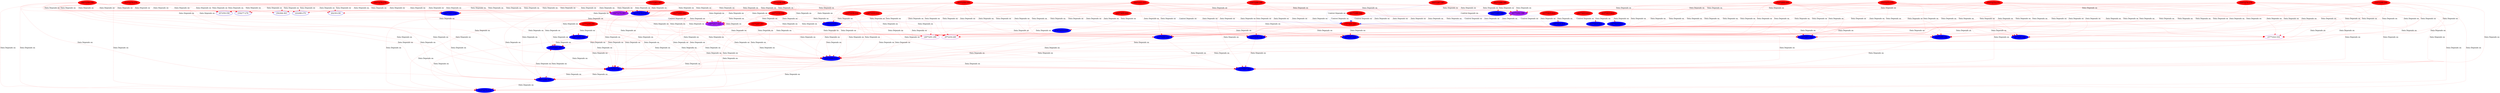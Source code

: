 digraph "" { 
18[ label="(18**)275-276",color=blue,style=filled];
54[ label="(54**)274-274",color=red,style=filled];
53[ label="(53**)274-274",color=red,style=filled];
21[ label="(21**)279-279",color=blue,style=filled];
23[ label="(23**)279-279",color=red,style=filled];
18[ label="(18**)275-276",color=blue,style=filled];
20[ label="(20**)276-276",color=red,style=filled];
10[ label="(10**)258-258",color=red,style=filled];
15[ label="(15**)260-262",color=blue,style=filled];
12[ label="(12**)260-260",color=red,style=filled];
15[ label="(15**)260-262",color=blue,style=filled];
15[ label="(15**)260-262",color=blue,style=filled];
33[ label="(33**)300-311",color=blue,style=filled];
33[ label="(33**)300-311",color=blue,style=filled];
33[ label="(33**)300-311",color=blue,style=filled];
33[ label="(33**)300-311",color=blue,style=filled];
33[ label="(33**)300-311",color=blue,style=filled];
33[ label="(33**)300-311",color=blue,style=filled];
33[ label="(33**)300-311",color=blue,style=filled];
44[ label="(44**)311-311",color=red,style=filled];
33[ label="(33**)300-311",color=blue,style=filled];
34[ label="(34**)317-322",color=purple,style=filled];
34[ label="(34**)317-322",color=purple,style=filled];
34[ label="(34**)317-322",color=purple,style=filled];
24[ label="(24**)288-288",color=red,style=filled];
25[ label="(25**)289-289",color=blue,style=filled];
27[ label="(27**)294-294",color=red,style=filled];
30[ label="(30**)294-294",color=blue,style=filled];
31[ label="(31**)297-297",color=red,style=filled];
33[ label="(33**)300-311",color=blue,style=filled];
33[ label="(33**)300-311",color=blue,style=filled];
33[ label="(33**)300-311",color=blue,style=filled];
33[ label="(33**)300-311",color=blue,style=filled];
43[ label="(43**)336-338",color=blue,style=filled];
43[ label="(43**)336-338",color=blue,style=filled];
43[ label="(43**)336-338",color=blue,style=filled];
40[ label="(40**)336-336",color=red,style=filled];
34[ label="(34**)317-322",color=purple,style=filled];
34[ label="(34**)317-322",color=purple,style=filled];
34[ label="(34**)317-322",color=purple,style=filled];
38[ label="(38**)333-333",color=red,style=filled];
55[ label="(55**)375-375",color=red,style=filled];
56[ label="(56**)379-383",color=purple,style=filled];
56[ label="(56**)379-383",color=purple,style=filled];
56[ label="(56**)379-383",color=purple,style=filled];
56[ label="(56**)379-383",color=purple,style=filled];
56[ label="(56**)379-383",color=purple,style=filled];
45[ label="(45**)356-356",color=red,style=filled];
46[ label="(46**)357-358",color=blue,style=filled];
48[ label="(48**)358-358",color=red,style=filled];
46[ label="(46**)357-358",color=blue,style=filled];
52[ label="(52**)365-367",color=blue,style=filled];
52[ label="(52**)365-367",color=blue,style=filled];
52[ label="(52**)365-367",color=blue,style=filled];
49[ label="(49**)360-363",color=blue,style=filled];
49[ label="(49**)360-363",color=blue,style=filled];
49[ label="(49**)360-363",color=blue,style=filled];
51[ label="(51**)363-363",color=red,style=filled];
49[ label="(49**)360-363",color=blue,style=filled];
73[ label="(73**)410-415",color=blue,style=filled];
73[ label="(73**)410-415",color=blue,style=filled];
71[ label="(71**)407-408",color=blue,style=filled];
73[ label="(73**)410-415",color=blue,style=filled];
73[ label="(73**)410-415",color=blue,style=filled];
73[ label="(73**)410-415",color=blue,style=filled];
73[ label="(73**)410-415",color=blue,style=filled];
70[ label="(70**)401-406",color=blue,style=filled];
70[ label="(70**)401-406",color=blue,style=filled];
69[ label="(69**)400-400",color=red,style=filled];
70[ label="(70**)401-406",color=blue,style=filled];
70[ label="(70**)401-406",color=blue,style=filled];
72[ label="(72**)406-406",color=red,style=filled];
71[ label="(71**)407-408",color=blue,style=filled];
70[ label="(70**)401-406",color=blue,style=filled];
70[ label="(70**)401-406",color=blue,style=filled];
67[ label="(67**)392-398",color=purple,style=filled];
67[ label="(67**)392-398",color=purple,style=filled];
67[ label="(67**)392-398",color=purple,style=filled];
67[ label="(67**)392-398",color=purple,style=filled];
67[ label="(67**)392-398",color=purple,style=filled];
67[ label="(67**)392-398",color=purple,style=filled];
67[ label="(67**)392-398",color=purple,style=filled];
60[ label="(60**)387-387",color=red,style=filled];
66[ label="(66**)389-389",color=blue,style=filled];
62[ label="(62**)388-388",color=red,style=filled];
61[ label="(61**)388-388",color=red,style=filled];
81[ label="(81**)424-424",color=blue,style=filled];
64[ label="(64**)424-424",color=blue,style=filled];
58[ label="(58**)424-424",color=blue,style=filled];
74[ label="(74**)416-418",color=blue,style=filled];
74[ label="(74**)416-418",color=blue,style=filled];
74[ label="(74**)416-418",color=blue,style=filled];
75[ label="(75**)421-421",color=red,style=filled];
80[ label="(80**)423-423",color=red,style=filled];
57[ label="(57**)423-423",color=red,style=filled];
63[ label="(63**)423-423",color=red,style=filled];
4[ label="(4**)197-220",color=blue,style=filled];
4[ label="(4**)197-220",color=blue,style=filled];
4[ label="(4**)197-220",color=blue,style=filled];
4[ label="(4**)197-220",color=blue,style=filled];
4[ label="(4**)197-220",color=blue,style=filled];
4[ label="(4**)197-220",color=blue,style=filled];
4[ label="(4**)197-220",color=blue,style=filled];
4[ label="(4**)197-220",color=blue,style=filled];
4[ label="(4**)197-220",color=blue,style=filled];
4[ label="(4**)197-220",color=blue,style=filled];
4[ label="(4**)197-220",color=blue,style=filled];
4[ label="(4**)197-220",color=blue,style=filled];
4[ label="(4**)197-220",color=blue,style=filled];
4[ label="(4**)197-220",color=blue,style=filled];
4[ label="(4**)197-220",color=blue,style=filled];
4[ label="(4**)197-220",color=blue,style=filled];
4[ label="(4**)197-220",color=blue,style=filled];
4[ label="(4**)197-220",color=blue,style=filled];
4[ label="(4**)197-220",color=blue,style=filled];
4[ label="(4**)197-220",color=blue,style=filled];
4[ label="(4**)197-220",color=blue,style=filled];
4[ label="(4**)197-220",color=blue,style=filled];
4[ label="(4**)197-220",color=blue,style=filled];
4[ label="(4**)197-220",color=blue,style=filled];
5[ label="(5**)230-238",color=blue,style=filled];
7[ label="(7**)238-238",color=red,style=filled];
5[ label="(5**)230-238",color=blue,style=filled];
5[ label="(5**)230-238",color=blue,style=filled];
5[ label="(5**)230-238",color=blue,style=filled];
5[ label="(5**)230-238",color=blue,style=filled];
5[ label="(5**)230-238",color=blue,style=filled];
5[ label="(5**)230-238",color=blue,style=filled];
5[ label="(5**)230-238",color=blue,style=filled];
5[ label="(5**)230-238",color=blue,style=filled];
16[ label="(16**)248-248",color=red,style=filled];
8[ label="(8**)241-248",color=blue,style=filled];
8[ label="(8**)241-248",color=blue,style=filled];
8[ label="(8**)241-248",color=blue,style=filled];
8[ label="(8**)241-248",color=blue,style=filled];
8[ label="(8**)241-248",color=blue,style=filled];
8[ label="(8**)241-248",color=blue,style=filled];
8[ label="(8**)241-248",color=blue,style=filled];
8[ label="(8**)241-248",color=blue,style=filled];
5->49[ color="red" label="Data Depends on" style = dotted ];
7->49[ color="red" label="Data Depends on" style = dotted ];
7->4[ color="red" label="Data Depends on" style = dotted ];
22[ label="(22)280-279",color=blue];
7->22[ color="red" label="Data Depends on" style = dotted ];
7->34[ color="red" label="Data Depends on" style = dotted ];
47[ label="(47)359-358",color=blue];
7->47[ color="red" label="Data Depends on" style = dotted ];
7->46[ color="red" label="Data Depends on" style = dotted ];
7->5[ color="red" label="Data Depends on" style = dotted ];
7->21[ color="red" label="Data Depends on" style = dotted ];
19[ label="(19)277-276",color=blue];
7->19[ color="red" label="Data Depends on" style = dotted ];
50[ label="(50)364-363",color=blue];
7->50[ color="red" label="Data Depends on" style = dotted ];
7->56[ color="red" label="Data Depends on" style = dotted ];
7->18[ color="red" label="Data Depends on" style = dotted ];
7->71[ color="red" label="Data Depends on" style = dotted ];
6[ label="(6)239-238",color=blue];
7->6[ color="red" label="Data Depends on" style = dotted ];
7->73[ color="red" label="Data Depends on" style = dotted ];
10->33[ color="red" label="Data Depends on" style = dotted ];
9[ label="(9**)250-249",color=purple];
10->9[ color="red" label="Data Depends on" style = dotted ];
10->5[ color="red" label="Data Depends on" style = dotted ];
10->34[ color="red" label="Data Depends on" style = dotted ];
12->34[ color="red" label="Data Depends on" style = dotted ];
12->52[ color="red" label="Data Depends on" style = dotted ];
12->33[ color="red" label="Data Depends on" style = dotted ];
12->30[ color="red" label="Data Depends on" style = dotted ];
12->9[ color="red" label="Data Depends on" style = dotted ];
12->15[ color="red" label="Data Depends on" style = dotted ];
12->5[ color="red" label="Data Depends on" style = dotted ];
15->52[ color="red" label="Data Depends on" style = dotted ];
15->71[ color="red" label="Data Depends on" style = dotted ];
15->5[ color="red" label="Data Depends on" style = dotted ];
16->15[ color="red" label="Data Depends on" style = dotted ];
16->25[ color="red" label="Data Depends on" style = dotted ];
16->70[ color="red" label="Data Depends on" style = dotted ];
16->33[ color="red" label="Data Depends on" style = dotted ];
16->71[ color="red" label="Data Depends on" style = dotted ];
16->8[ color="red" label="Data Depends on" style = dotted ];
37[ label="(37**)322-316",color=purple];
16->37[ color="red" label="Data Depends on" style = dotted ];
26[ label="(26**)291-290",color=purple];
16->26[ color="red" label="Data Depends on" style = dotted ];
16->67[ color="red" label="Data Depends on" style = dotted ];
16->9[ color="red" label="Data Depends on" style = dotted ];
16->4[ color="red" label="Data Depends on" style = dotted ];
16->43[ color="red" label="Data Depends on" style = dotted ];
20->33[ color="red" label="Data Depends on" style = dotted ];
20->49[ color="red" label="Data Depends on" style = dotted ];
20->47[ color="red" label="Data Depends on" style = dotted ];
20->6[ color="red" label="Data Depends on" style = dotted ];
20->21[ color="red" label="Data Depends on" style = dotted ];
20->34[ color="red" label="Data Depends on" style = dotted ];
20->18[ color="red" label="Data Depends on" style = dotted ];
20->19[ color="red" label="Data Depends on" style = dotted ];
20->5[ color="red" label="Data Depends on" style = dotted ];
20->46[ color="red" label="Data Depends on" style = dotted ];
20->56[ color="red" label="Data Depends on" style = dotted ];
20->26[ color="red" label="Data Depends on" style = dotted ];
20->22[ color="red" label="Data Depends on" style = dotted ];
20->50[ color="red" label="Data Depends on" style = dotted ];
23->22[ color="red" label="Data Depends on" style = dotted ];
23->6[ color="red" label="Data Depends on" style = dotted ];
23->21[ color="red" label="Data Depends on" style = dotted ];
23->19[ color="red" label="Data Depends on" style = dotted ];
23->47[ color="red" label="Data Depends on" style = dotted ];
23->33[ color="red" label="Data Depends on" style = dotted ];
23->49[ color="red" label="Data Depends on" style = dotted ];
23->46[ color="red" label="Data Depends on" style = dotted ];
23->56[ color="red" label="Data Depends on" style = dotted ];
23->18[ color="red" label="Data Depends on" style = dotted ];
23->50[ color="red" label="Data Depends on" style = dotted ];
23->26[ color="red" label="Data Depends on" style = dotted ];
23->5[ color="red" label="Data Depends on" style = dotted ];
23->34[ color="red" label="Data Depends on" style = dotted ];
25->71[ color="red" label="Data Depends on" style = dotted ];
24->67[ color="red" label="Data Depends on" style = dotted ];
24->4[ color="red" label="Data Depends on" style = dotted ];
24->15[ color="red" label="Data Depends on" style = dotted ];
24->70[ color="red" label="Data Depends on" style = dotted ];
24->71[ color="red" label="Data Depends on" style = dotted ];
24->30[ color="red" label="Data Depends on" style = dotted ];
24->33[ color="red" label="Data Depends on" style = dotted ];
24->43[ color="red" label="Data Depends on" style = dotted ];
24->9[ color="red" label="Data Depends on" style = dotted ];
24->25[ color="red" label="Data Depends on" style = dotted ];
24->37[ color="red" label="Data Depends on" style = dotted ];
24->8[ color="red" label="Data Depends on" style = dotted ];
24->26[ color="red" label="Data Depends on" style = dotted ];
27->18[ color="red" label="Data Depends on" style = dotted ];
27->15[ color="red" label="Data Depends on" style = dotted ];
27->52[ color="red" label="Data Depends on" style = dotted ];
27->30[ color="red" label="Data Depends on" style = dotted ];
27->33[ color="red" label="Data Depends on" style = dotted ];
27->5[ color="red" label="Data Depends on" style = dotted ];
27->26[ color="red" label="Data Depends on" style = dotted ];
31->18[ color="red" label="Data Depends on" style = dotted ];
31->33[ color="red" label="Data Depends on" style = dotted ];
31->26[ color="red" label="Data Depends on" style = dotted ];
31->5[ color="red" label="Data Depends on" style = dotted ];
30->52[ color="red" label="Data Depends on" style = dotted ];
30->5[ color="red" label="Data Depends on" style = dotted ];
30->18[ color="red" label="Data Depends on" style = dotted ];
34->5[ color="red" label="Data Depends on" style = dotted ];
34->43[ color="red" label="Data Depends on" style = dotted ];
34->34[ color="red" label="Data Depends on" style = dotted ];
34->9[ color="red" label="Data Depends on" style = dotted ];
34->33[ color="red" label="Data Depends on" style = dotted ];
33->18[ color="red" label="Data Depends on" style = dotted ];
33->5[ color="red" label="Data Depends on" style = dotted ];
33->71[ color="red" label="Data Depends on" style = dotted ];
38->5[ color="red" label="Data Depends on" style = dotted ];
38->9[ color="red" label="Data Depends on" style = dotted ];
38->33[ color="red" label="Data Depends on" style = dotted ];
38->34[ color="red" label="Data Depends on" style = dotted ];
43->5[ color="red" label="Data Depends on" style = dotted ];
43->71[ color="red" label="Data Depends on" style = dotted ];
40->33[ color="red" label="Data Depends on" style = dotted ];
40->34[ color="red" label="Data Depends on" style = dotted ];
40->43[ color="red" label="Data Depends on" style = dotted ];
40->9[ color="red" label="Data Depends on" style = dotted ];
40->5[ color="red" label="Data Depends on" style = dotted ];
46->49[ color="red" label="Data Depends on" style = dotted ];
44->37[ color="red" label="Data Depends on" style = dotted ];
44->25[ color="red" label="Data Depends on" style = dotted ];
44->34[ color="red" label="Data Depends on" style = dotted ];
44->70[ color="red" label="Data Depends on" style = dotted ];
44->71[ color="red" label="Data Depends on" style = dotted ];
44->67[ color="red" label="Data Depends on" style = dotted ];
44->8[ color="red" label="Data Depends on" style = dotted ];
44->4[ color="red" label="Data Depends on" style = dotted ];
44->15[ color="red" label="Data Depends on" style = dotted ];
44->43[ color="red" label="Data Depends on" style = dotted ];
44->33[ color="red" label="Data Depends on" style = dotted ];
44->26[ color="red" label="Data Depends on" style = dotted ];
44->9[ color="red" label="Data Depends on" style = dotted ];
45->25[ color="red" label="Data Depends on" style = dotted ];
45->70[ color="red" label="Data Depends on" style = dotted ];
45->37[ color="red" label="Data Depends on" style = dotted ];
45->43[ color="red" label="Data Depends on" style = dotted ];
45->49[ color="red" label="Data Depends on" style = dotted ];
45->26[ color="red" label="Data Depends on" style = dotted ];
45->67[ color="red" label="Data Depends on" style = dotted ];
45->8[ color="red" label="Data Depends on" style = dotted ];
45->52[ color="red" label="Data Depends on" style = dotted ];
45->71[ color="red" label="Data Depends on" style = dotted ];
45->46[ color="red" label="Data Depends on" style = dotted ];
45->33[ color="red" label="Data Depends on" style = dotted ];
45->9[ color="red" label="Data Depends on" style = dotted ];
45->4[ color="red" label="Data Depends on" style = dotted ];
45->15[ color="red" label="Data Depends on" style = dotted ];
51->47[ color="red" label="Data Depends on" style = dotted ];
51->6[ color="red" label="Data Depends on" style = dotted ];
51->34[ color="red" label="Data Depends on" style = dotted ];
51->56[ color="red" label="Data Depends on" style = dotted ];
51->73[ color="red" label="Data Depends on" style = dotted ];
51->19[ color="red" label="Data Depends on" style = dotted ];
51->5[ color="red" label="Data Depends on" style = dotted ];
51->50[ color="red" label="Data Depends on" style = dotted ];
51->21[ color="red" label="Data Depends on" style = dotted ];
51->46[ color="red" label="Data Depends on" style = dotted ];
51->22[ color="red" label="Data Depends on" style = dotted ];
51->71[ color="red" label="Data Depends on" style = dotted ];
51->18[ color="red" label="Data Depends on" style = dotted ];
51->49[ color="red" label="Data Depends on" style = dotted ];
51->4[ color="red" label="Data Depends on" style = dotted ];
49->18[ color="red" label="Data Depends on" style = dotted ];
49->52[ color="red" label="Data Depends on" style = dotted ];
49->5[ color="red" label="Data Depends on" style = dotted ];
48->22[ color="red" label="Data Depends on" style = dotted ];
48->34[ color="red" label="Data Depends on" style = dotted ];
48->21[ color="red" label="Data Depends on" style = dotted ];
48->19[ color="red" label="Data Depends on" style = dotted ];
48->49[ color="red" label="Data Depends on" style = dotted ];
48->18[ color="red" label="Data Depends on" style = dotted ];
48->46[ color="red" label="Data Depends on" style = dotted ];
48->6[ color="red" label="Data Depends on" style = dotted ];
48->50[ color="red" label="Data Depends on" style = dotted ];
48->5[ color="red" label="Data Depends on" style = dotted ];
48->47[ color="red" label="Data Depends on" style = dotted ];
48->56[ color="red" label="Data Depends on" style = dotted ];
55->67[ color="red" label="Data Depends on" style = dotted ];
55->71[ color="red" label="Data Depends on" style = dotted ];
55->15[ color="red" label="Data Depends on" style = dotted ];
55->9[ color="red" label="Data Depends on" style = dotted ];
55->4[ color="red" label="Data Depends on" style = dotted ];
55->33[ color="red" label="Data Depends on" style = dotted ];
55->56[ color="red" label="Data Depends on" style = dotted ];
55->8[ color="red" label="Data Depends on" style = dotted ];
55->25[ color="red" label="Data Depends on" style = dotted ];
55->70[ color="red" label="Data Depends on" style = dotted ];
55->37[ color="red" label="Data Depends on" style = dotted ];
55->43[ color="red" label="Data Depends on" style = dotted ];
55->26[ color="red" label="Data Depends on" style = dotted ];
54->26[ color="red" label="Data Depends on" style = dotted ];
54->33[ color="red" label="Data Depends on" style = dotted ];
54->21[ color="red" label="Data Depends on" style = dotted ];
54->18[ color="red" label="Data Depends on" style = dotted ];
54->37[ color="red" label="Data Depends on" style = dotted ];
54->25[ color="red" label="Data Depends on" style = dotted ];
54->8[ color="red" label="Data Depends on" style = dotted ];
54->15[ color="red" label="Data Depends on" style = dotted ];
54->71[ color="red" label="Data Depends on" style = dotted ];
54->43[ color="red" label="Data Depends on" style = dotted ];
54->70[ color="red" label="Data Depends on" style = dotted ];
54->4[ color="red" label="Data Depends on" style = dotted ];
54->67[ color="red" label="Data Depends on" style = dotted ];
54->9[ color="red" label="Data Depends on" style = dotted ];
53->43[ color="red" label="Data Depends on" style = dotted ];
53->33[ color="red" label="Data Depends on" style = dotted ];
53->37[ color="red" label="Data Depends on" style = dotted ];
53->18[ color="red" label="Data Depends on" style = dotted ];
53->67[ color="red" label="Data Depends on" style = dotted ];
53->70[ color="red" label="Data Depends on" style = dotted ];
53->4[ color="red" label="Data Depends on" style = dotted ];
53->15[ color="red" label="Data Depends on" style = dotted ];
53->8[ color="red" label="Data Depends on" style = dotted ];
53->25[ color="red" label="Data Depends on" style = dotted ];
53->21[ color="red" label="Data Depends on" style = dotted ];
53->9[ color="red" label="Data Depends on" style = dotted ];
53->71[ color="red" label="Data Depends on" style = dotted ];
53->26[ color="red" label="Data Depends on" style = dotted ];
52->49[ color="red" label="Data Depends on" style = dotted ];
52->5[ color="red" label="Data Depends on" style = dotted ];
52->33[ color="red" label="Data Depends on" style = dotted ];
57->75[ color="blue" label="Control Depends on" style = dotted ];
57->58[ color="red" label="Data Depends on" style = dotted ];
56->75[ color="blue" label="Control Depends on" style = dotted ];
63->64[ color="red" label="Data Depends on" style = dotted ];
63->75[ color="blue" label="Control Depends on" style = dotted ];
62->67[ color="red" label="Data Depends on" style = dotted ];
62->66[ color="red" label="Data Depends on" style = dotted ];
62->75[ color="blue" label="Control Depends on" style = dotted ];
61->75[ color="blue" label="Control Depends on" style = dotted ];
60->67[ color="red" label="Data Depends on" style = dotted ];
60->75[ color="blue" label="Control Depends on" style = dotted ];
69->75[ color="blue" label="Control Depends on" style = dotted ];
69->70[ color="red" label="Data Depends on" style = dotted ];
69->74[ color="red" label="Data Depends on" style = dotted ];
69->73[ color="red" label="Data Depends on" style = dotted ];
67->75[ color="blue" label="Control Depends on" style = dotted ];
67->73[ color="red" label="Data Depends on" style = dotted ];
72->9[ color="red" label="Data Depends on" style = dotted ];
72->15[ color="red" label="Data Depends on" style = dotted ];
72->71[ color="red" label="Data Depends on" style = dotted ];
72->4[ color="red" label="Data Depends on" style = dotted ];
72->37[ color="red" label="Data Depends on" style = dotted ];
72->67[ color="red" label="Data Depends on" style = dotted ];
72->26[ color="red" label="Data Depends on" style = dotted ];
72->43[ color="red" label="Data Depends on" style = dotted ];
72->25[ color="red" label="Data Depends on" style = dotted ];
72->33[ color="red" label="Data Depends on" style = dotted ];
72->70[ color="red" label="Data Depends on" style = dotted ];
72->8[ color="red" label="Data Depends on" style = dotted ];
73->49[ color="red" label="Data Depends on" style = dotted ];
73->33[ color="red" label="Data Depends on" style = dotted ];
73->71[ color="red" label="Data Depends on" style = dotted ];
74->49[ color="red" label="Data Depends on" style = dotted ];
75->37[ color="red" label="Data Depends on" style = dotted ];
75->43[ color="red" label="Data Depends on" style = dotted ];
75->33[ color="red" label="Data Depends on" style = dotted ];
75->5[ color="red" label="Data Depends on" style = dotted ];
75->26[ color="red" label="Data Depends on" style = dotted ];
75->25[ color="red" label="Data Depends on" style = dotted ];
75->70[ color="red" label="Data Depends on" style = dotted ];
75->71[ color="red" label="Data Depends on" style = dotted ];
75->15[ color="red" label="Data Depends on" style = dotted ];
75->8[ color="red" label="Data Depends on" style = dotted ];
75->4[ color="red" label="Data Depends on" style = dotted ];
75->9[ color="red" label="Data Depends on" style = dotted ];
75->67[ color="red" label="Data Depends on" style = dotted ];
80->81[ color="red" label="Data Depends on" style = dotted ];
80->75[ color="blue" label="Control Depends on" style = dotted ];
}